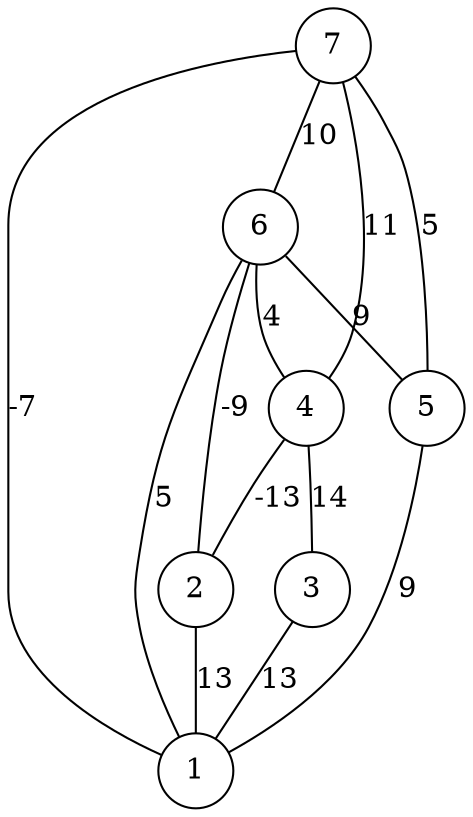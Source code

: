 graph { 
	 fontname="Helvetica,Arial,sans-serif" 
	 node [shape = circle]; 
	 7 -- 1 [label = "-7"];
	 7 -- 4 [label = "11"];
	 7 -- 5 [label = "5"];
	 7 -- 6 [label = "10"];
	 6 -- 1 [label = "5"];
	 6 -- 2 [label = "-9"];
	 6 -- 4 [label = "4"];
	 6 -- 5 [label = "9"];
	 5 -- 1 [label = "9"];
	 4 -- 2 [label = "-13"];
	 4 -- 3 [label = "14"];
	 3 -- 1 [label = "13"];
	 2 -- 1 [label = "13"];
	 1;
	 2;
	 3;
	 4;
	 5;
	 6;
	 7;
}
